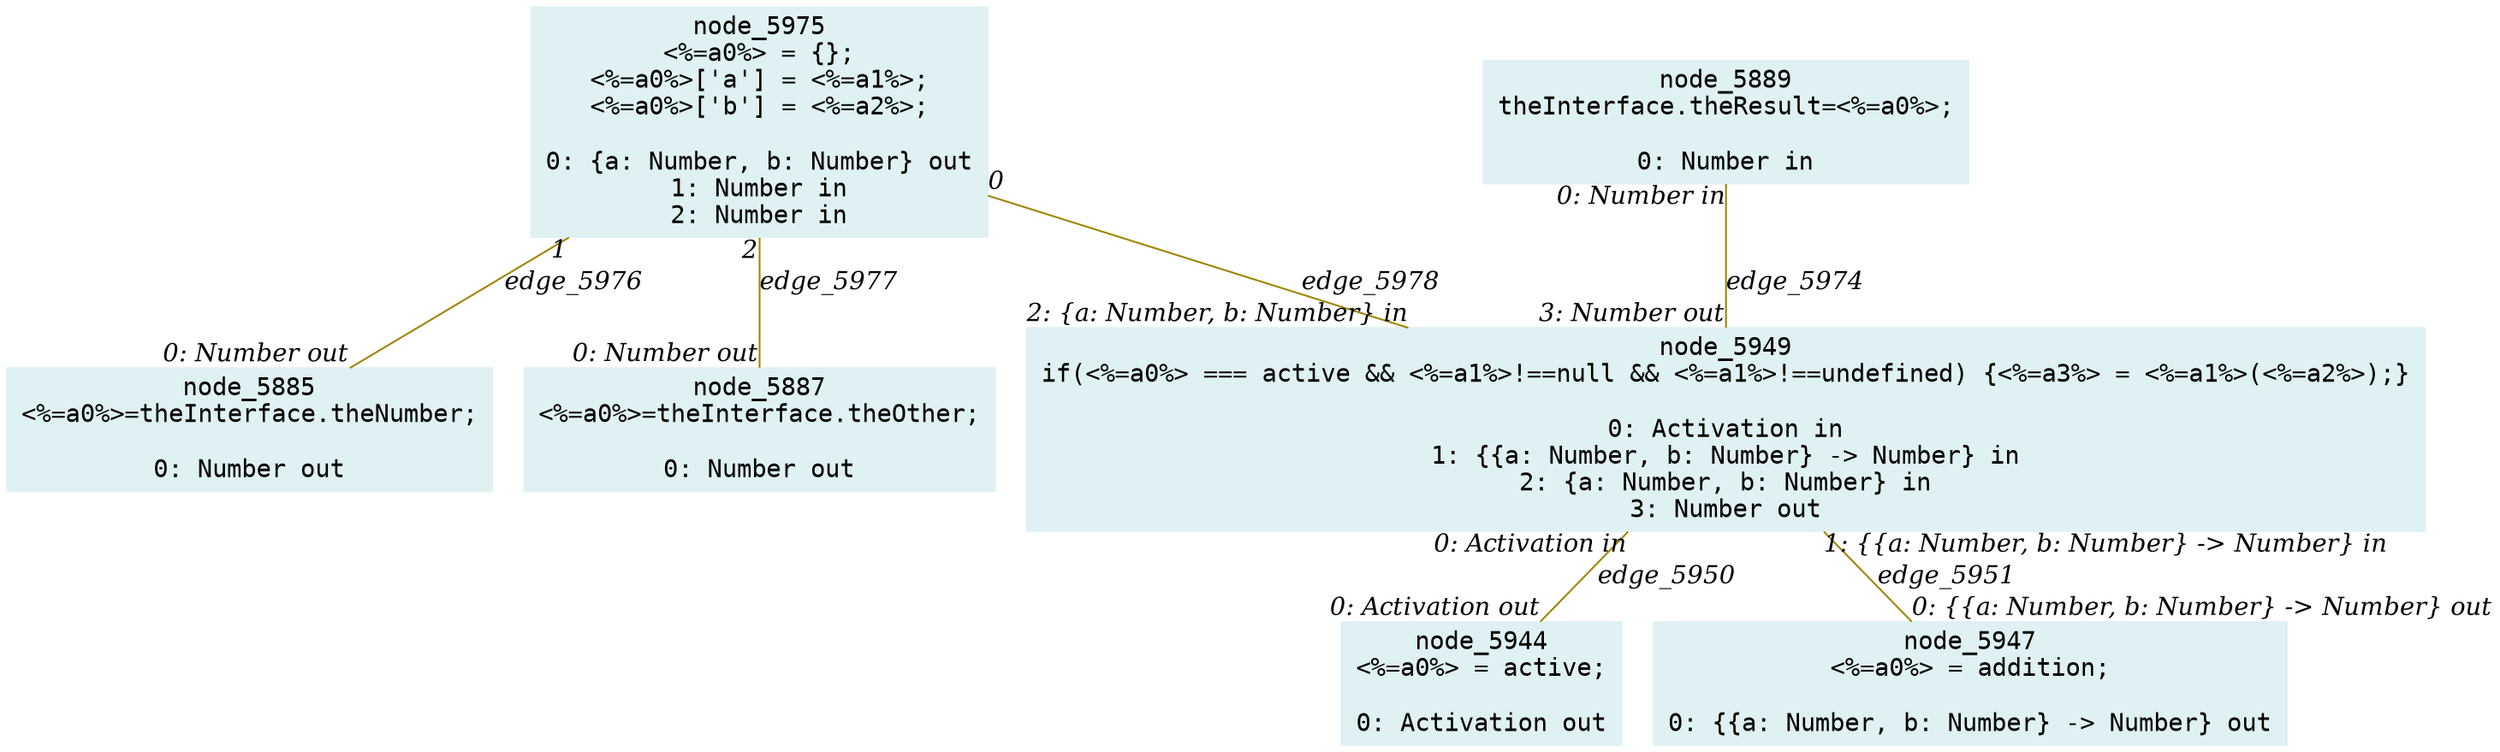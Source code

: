 digraph g{node_5885 [shape="box", style="filled", color="#dff1f2", fontname="Courier", label="node_5885
<%=a0%>=theInterface.theNumber;

0: Number out" ]
node_5887 [shape="box", style="filled", color="#dff1f2", fontname="Courier", label="node_5887
<%=a0%>=theInterface.theOther;

0: Number out" ]
node_5889 [shape="box", style="filled", color="#dff1f2", fontname="Courier", label="node_5889
theInterface.theResult=<%=a0%>;

0: Number in" ]
node_5944 [shape="box", style="filled", color="#dff1f2", fontname="Courier", label="node_5944
<%=a0%> = active;

0: Activation out" ]
node_5947 [shape="box", style="filled", color="#dff1f2", fontname="Courier", label="node_5947
<%=a0%> = addition;

0: {{a: Number, b: Number} -> Number} out" ]
node_5949 [shape="box", style="filled", color="#dff1f2", fontname="Courier", label="node_5949
if(<%=a0%> === active && <%=a1%>!==null && <%=a1%>!==undefined) {<%=a3%> = <%=a1%>(<%=a2%>);}

0: Activation in
1: {{a: Number, b: Number} -> Number} in
2: {a: Number, b: Number} in
3: Number out" ]
node_5975 [shape="box", style="filled", color="#dff1f2", fontname="Courier", label="node_5975
<%=a0%> = {};
<%=a0%>['a'] = <%=a1%>;
<%=a0%>['b'] = <%=a2%>;

0: {a: Number, b: Number} out
1: Number in
2: Number in" ]
node_5949 -> node_5944 [dir=none, arrowHead=none, fontname="Times-Italic", arrowsize=1, color="#9d8400", label="edge_5950",  headlabel="0: Activation out", taillabel="0: Activation in" ]
node_5949 -> node_5947 [dir=none, arrowHead=none, fontname="Times-Italic", arrowsize=1, color="#9d8400", label="edge_5951",  headlabel="0: {{a: Number, b: Number} -> Number} out", taillabel="1: {{a: Number, b: Number} -> Number} in" ]
node_5889 -> node_5949 [dir=none, arrowHead=none, fontname="Times-Italic", arrowsize=1, color="#9d8400", label="edge_5974",  headlabel="3: Number out", taillabel="0: Number in" ]
node_5975 -> node_5885 [dir=none, arrowHead=none, fontname="Times-Italic", arrowsize=1, color="#9d8400", label="edge_5976",  headlabel="0: Number out", taillabel="1" ]
node_5975 -> node_5887 [dir=none, arrowHead=none, fontname="Times-Italic", arrowsize=1, color="#9d8400", label="edge_5977",  headlabel="0: Number out", taillabel="2" ]
node_5975 -> node_5949 [dir=none, arrowHead=none, fontname="Times-Italic", arrowsize=1, color="#9d8400", label="edge_5978",  headlabel="2: {a: Number, b: Number} in", taillabel="0" ]
}
